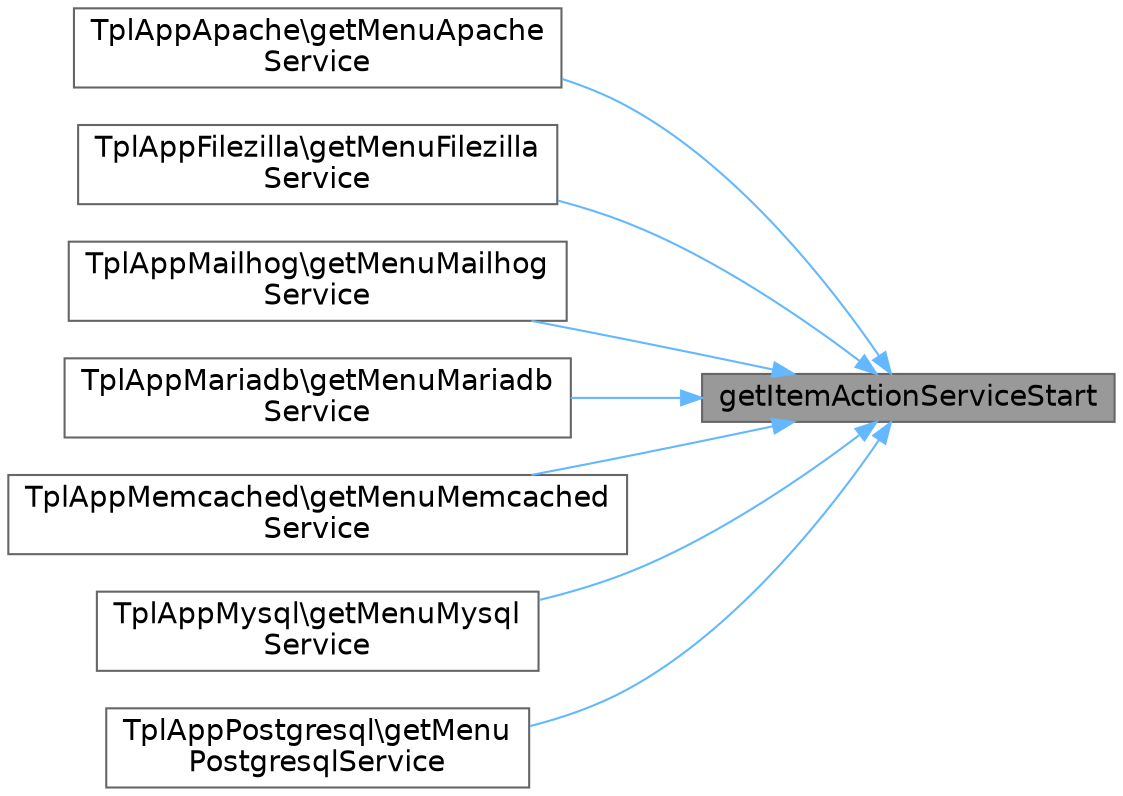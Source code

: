 digraph "getItemActionServiceStart"
{
 // LATEX_PDF_SIZE
  bgcolor="transparent";
  edge [fontname=Helvetica,fontsize=14,labelfontname=Helvetica,labelfontsize=14];
  node [fontname=Helvetica,fontsize=14,shape=box,height=0.2,width=0.4];
  rankdir="RL";
  Node1 [id="Node000001",label="getItemActionServiceStart",height=0.2,width=0.4,color="gray40", fillcolor="grey60", style="filled", fontcolor="black",tooltip=" "];
  Node1 -> Node2 [id="edge1_Node000001_Node000002",dir="back",color="steelblue1",style="solid",tooltip=" "];
  Node2 [id="Node000002",label="TplAppApache\\getMenuApache\lService",height=0.2,width=0.4,color="grey40", fillcolor="white", style="filled",URL="$d9/d51/classTplAppApache.html#ae3f37e9e7665b6897e0d8e75e54d98e4",tooltip=" "];
  Node1 -> Node3 [id="edge2_Node000001_Node000003",dir="back",color="steelblue1",style="solid",tooltip=" "];
  Node3 [id="Node000003",label="TplAppFilezilla\\getMenuFilezilla\lService",height=0.2,width=0.4,color="grey40", fillcolor="white", style="filled",URL="$d0/d23/classTplAppFilezilla.html#a03f5d05e3dfa5f877aab6e0c10ebd1b4",tooltip=" "];
  Node1 -> Node4 [id="edge3_Node000001_Node000004",dir="back",color="steelblue1",style="solid",tooltip=" "];
  Node4 [id="Node000004",label="TplAppMailhog\\getMenuMailhog\lService",height=0.2,width=0.4,color="grey40", fillcolor="white", style="filled",URL="$d4/d8a/classTplAppMailhog.html#ac5dcc95326288cbfc3743aeb1051756f",tooltip=" "];
  Node1 -> Node5 [id="edge4_Node000001_Node000005",dir="back",color="steelblue1",style="solid",tooltip=" "];
  Node5 [id="Node000005",label="TplAppMariadb\\getMenuMariadb\lService",height=0.2,width=0.4,color="grey40", fillcolor="white", style="filled",URL="$d4/de1/classTplAppMariadb.html#ae9d5502077c65e304d88c4c67965e28d",tooltip=" "];
  Node1 -> Node6 [id="edge5_Node000001_Node000006",dir="back",color="steelblue1",style="solid",tooltip=" "];
  Node6 [id="Node000006",label="TplAppMemcached\\getMenuMemcached\lService",height=0.2,width=0.4,color="grey40", fillcolor="white", style="filled",URL="$d8/dff/classTplAppMemcached.html#a1fb14c60fdf39da4130ba91e5fc46e3f",tooltip=" "];
  Node1 -> Node7 [id="edge6_Node000001_Node000007",dir="back",color="steelblue1",style="solid",tooltip=" "];
  Node7 [id="Node000007",label="TplAppMysql\\getMenuMysql\lService",height=0.2,width=0.4,color="grey40", fillcolor="white", style="filled",URL="$d6/d19/classTplAppMysql.html#a4da84828a7e4619bfe802d220f390334",tooltip=" "];
  Node1 -> Node8 [id="edge7_Node000001_Node000008",dir="back",color="steelblue1",style="solid",tooltip=" "];
  Node8 [id="Node000008",label="TplAppPostgresql\\getMenu\lPostgresqlService",height=0.2,width=0.4,color="grey40", fillcolor="white", style="filled",URL="$d3/d1b/classTplAppPostgresql.html#a474729596b3b93c71c503c3bbfb55089",tooltip=" "];
}

